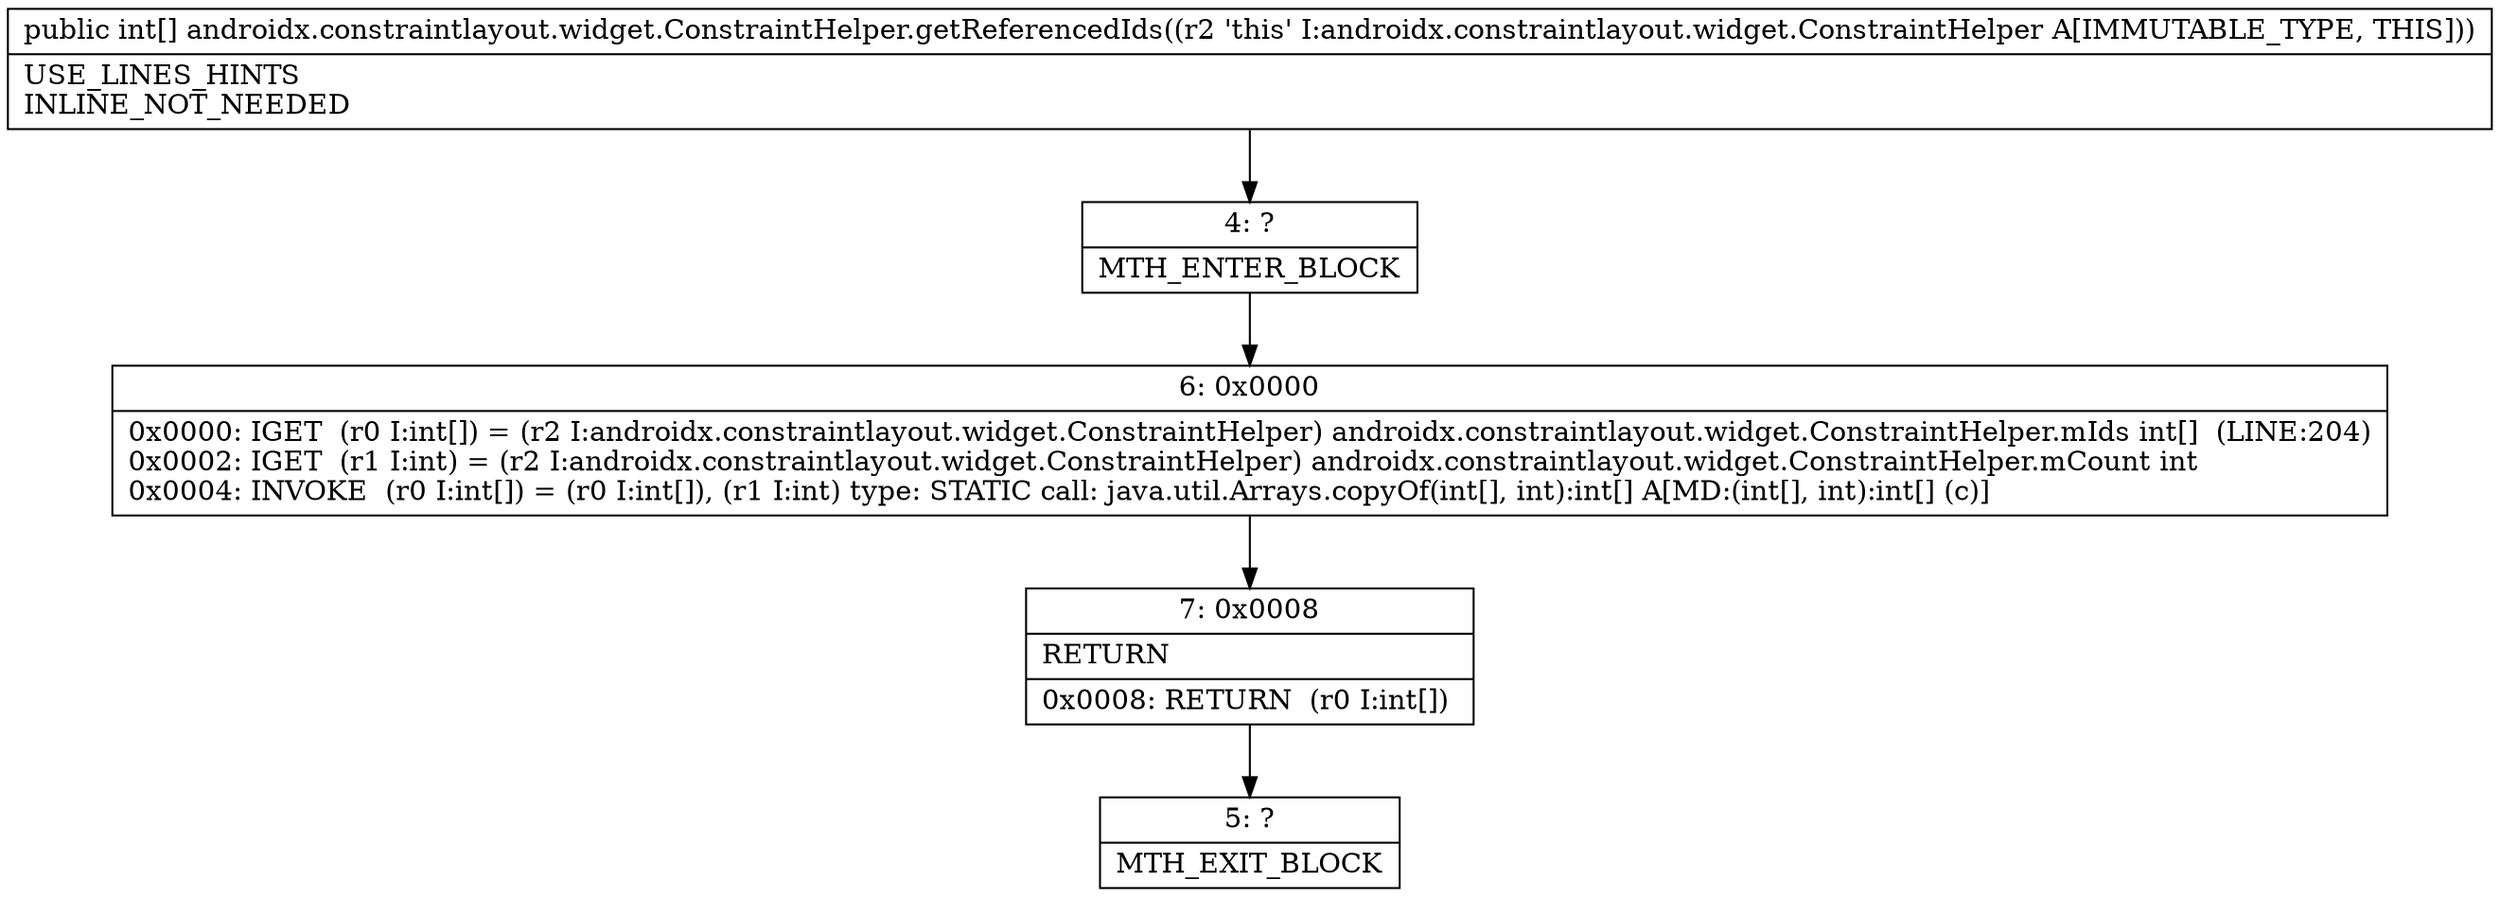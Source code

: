 digraph "CFG forandroidx.constraintlayout.widget.ConstraintHelper.getReferencedIds()[I" {
Node_4 [shape=record,label="{4\:\ ?|MTH_ENTER_BLOCK\l}"];
Node_6 [shape=record,label="{6\:\ 0x0000|0x0000: IGET  (r0 I:int[]) = (r2 I:androidx.constraintlayout.widget.ConstraintHelper) androidx.constraintlayout.widget.ConstraintHelper.mIds int[]  (LINE:204)\l0x0002: IGET  (r1 I:int) = (r2 I:androidx.constraintlayout.widget.ConstraintHelper) androidx.constraintlayout.widget.ConstraintHelper.mCount int \l0x0004: INVOKE  (r0 I:int[]) = (r0 I:int[]), (r1 I:int) type: STATIC call: java.util.Arrays.copyOf(int[], int):int[] A[MD:(int[], int):int[] (c)]\l}"];
Node_7 [shape=record,label="{7\:\ 0x0008|RETURN\l|0x0008: RETURN  (r0 I:int[]) \l}"];
Node_5 [shape=record,label="{5\:\ ?|MTH_EXIT_BLOCK\l}"];
MethodNode[shape=record,label="{public int[] androidx.constraintlayout.widget.ConstraintHelper.getReferencedIds((r2 'this' I:androidx.constraintlayout.widget.ConstraintHelper A[IMMUTABLE_TYPE, THIS]))  | USE_LINES_HINTS\lINLINE_NOT_NEEDED\l}"];
MethodNode -> Node_4;Node_4 -> Node_6;
Node_6 -> Node_7;
Node_7 -> Node_5;
}


